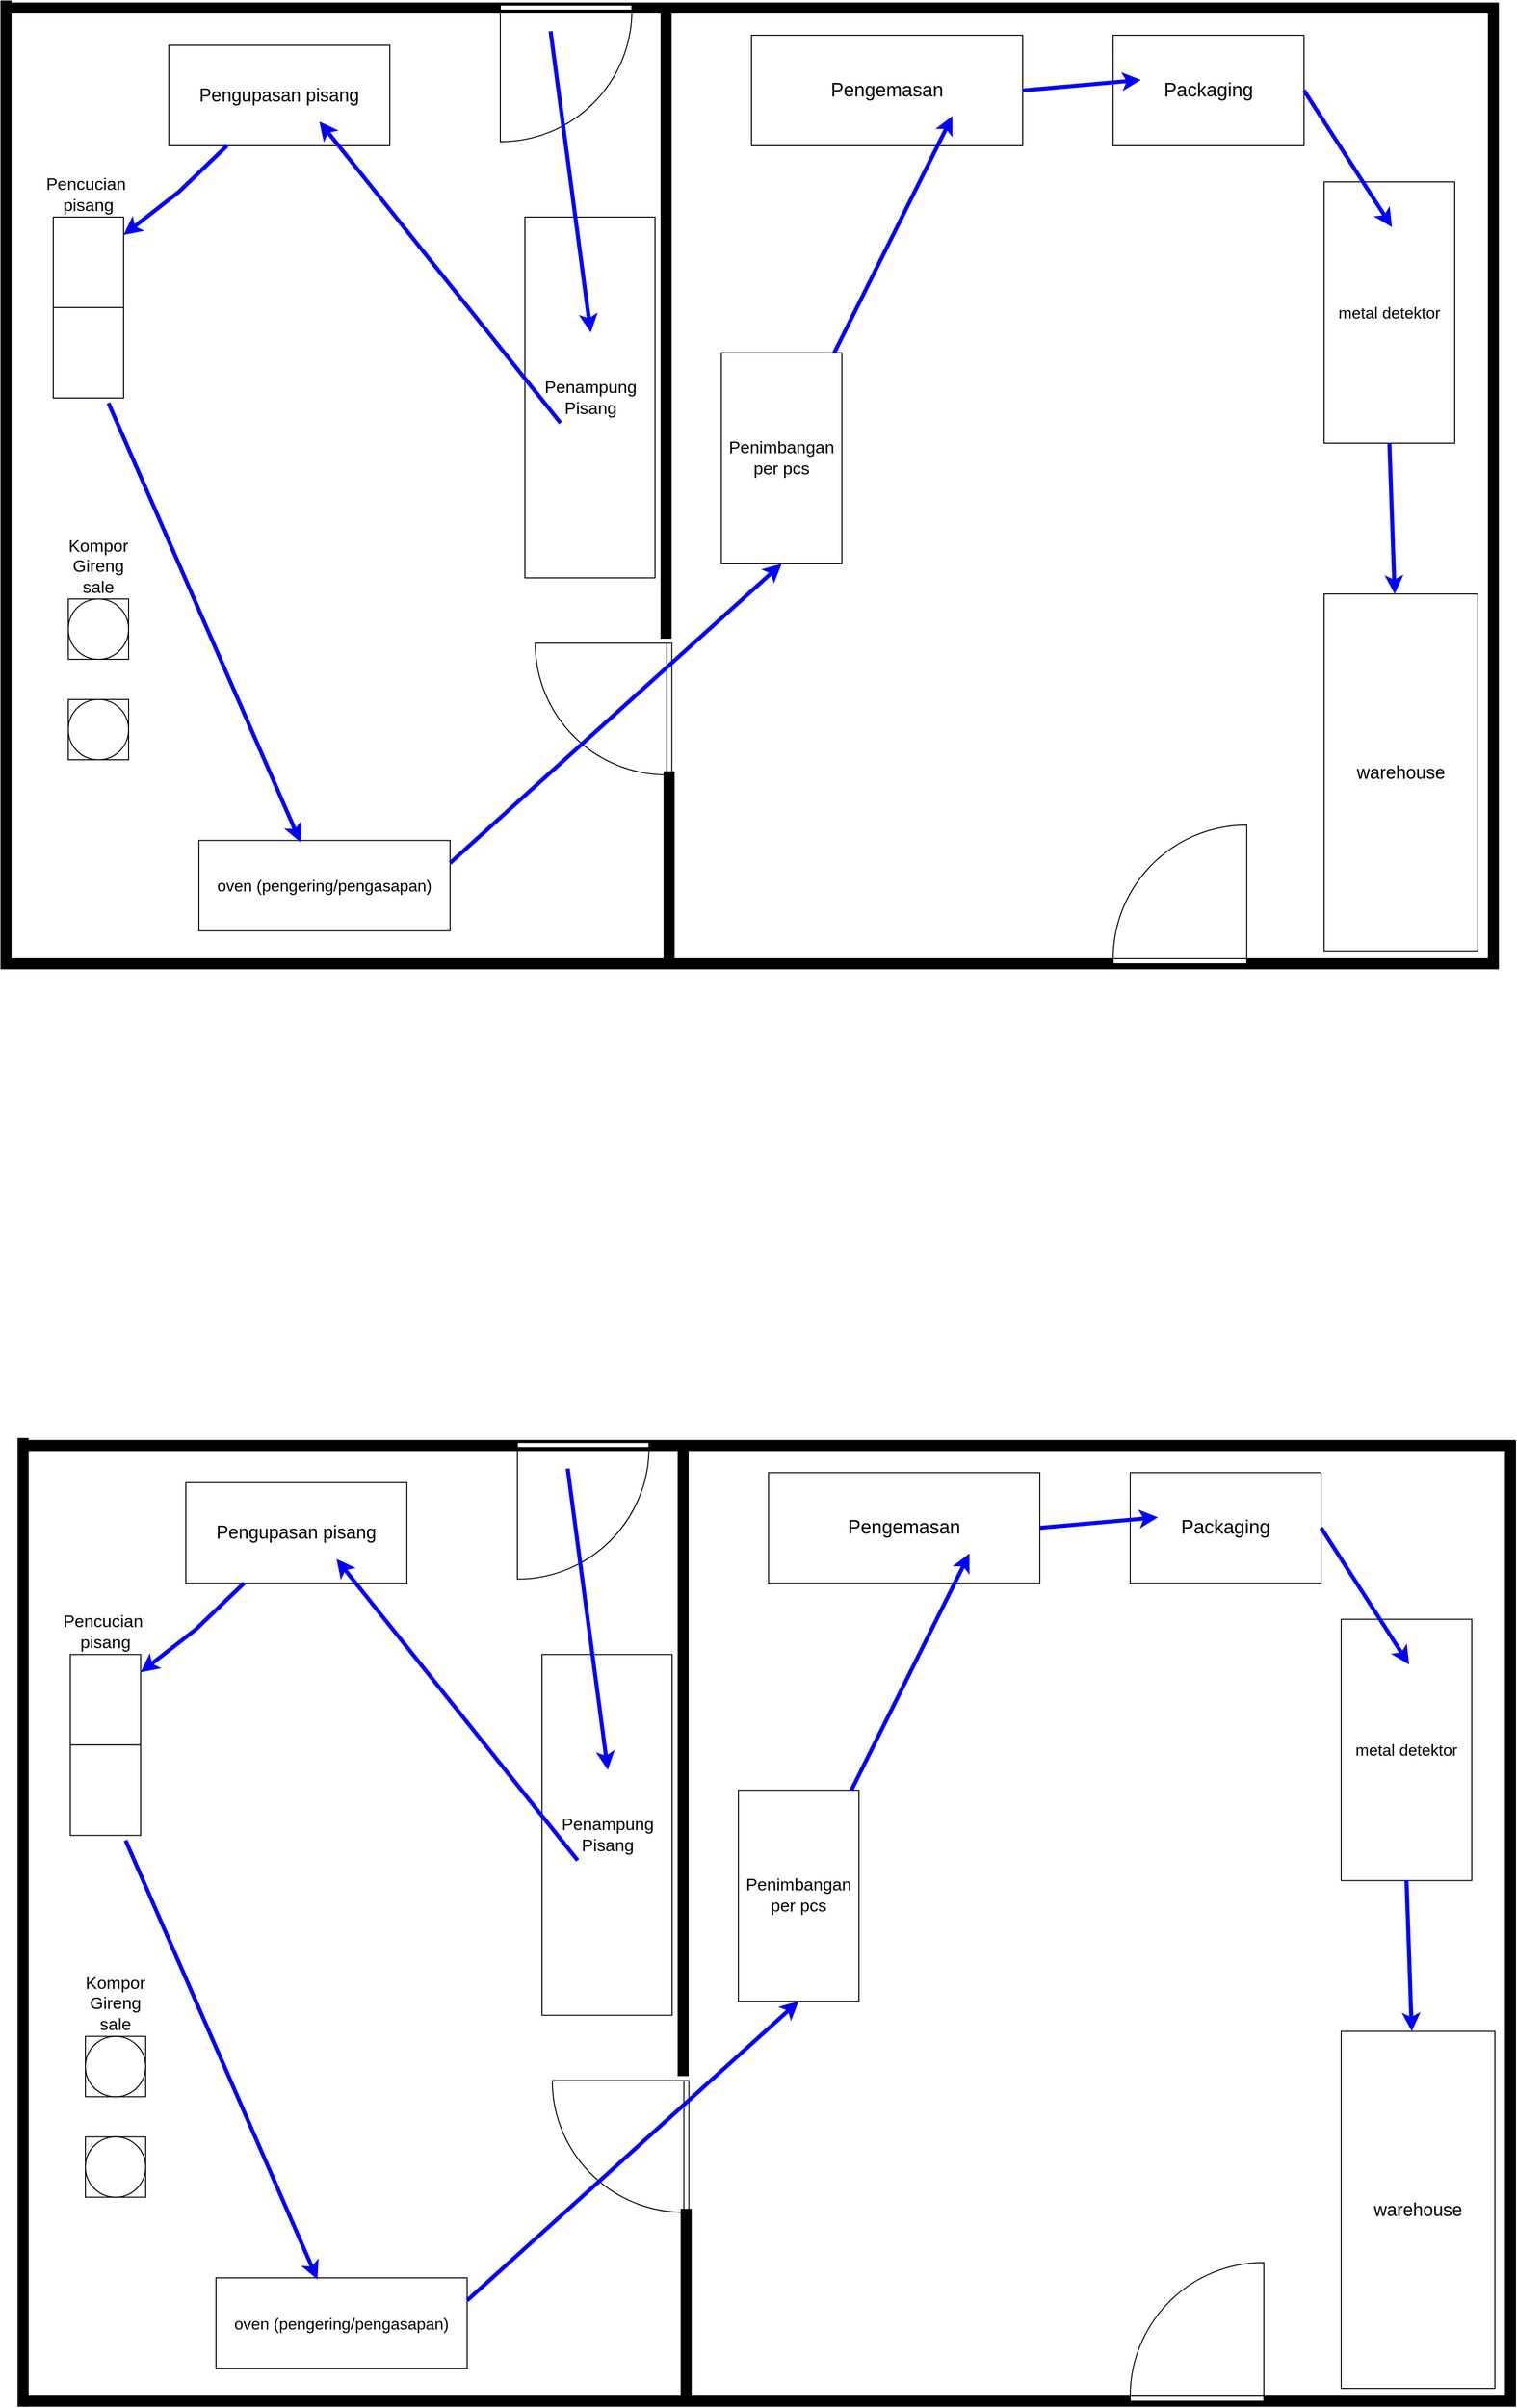 <mxfile version="20.0.4" type="github">
  <diagram name="Page-1" id="38b20595-45e3-9b7f-d5ca-b57f44c5b66d">
    <mxGraphModel dx="3757" dy="1706" grid="1" gridSize="10" guides="1" tooltips="1" connect="1" arrows="1" fold="1" page="1" pageScale="1" pageWidth="1100" pageHeight="850" background="none" math="0" shadow="0">
      <root>
        <mxCell id="0" />
        <mxCell id="1" parent="0" />
        <mxCell id="48ef80bc37b76060-128" value="" style="verticalLabelPosition=bottom;html=1;verticalAlign=top;align=center;strokeWidth=1;shape=mxgraph.floorplan.wallU;fillColor=#000000;rounded=0;shadow=0;comic=0;fontFamily=Verdana;fontSize=12;rotation=90;" parent="1" vertex="1">
          <mxGeometry x="660.25" y="229.75" width="961" height="1485.5" as="geometry" />
        </mxCell>
        <mxCell id="48ef80bc37b76060-139" value="" style="verticalLabelPosition=bottom;html=1;verticalAlign=top;align=center;strokeWidth=1;shape=mxgraph.floorplan.doorLeft;rounded=0;shadow=0;comic=0;fontFamily=Verdana;fontSize=12;rotation=90;" parent="1" vertex="1">
          <mxGeometry x="940" y="1139.25" width="131" height="110.5" as="geometry" />
        </mxCell>
        <mxCell id="48ef80bc37b76060-156" value="" style="verticalLabelPosition=bottom;html=1;verticalAlign=top;align=center;strokeWidth=1;shape=mxgraph.floorplan.wall;fillColor=#000000;direction=south;rounded=0;shadow=0;comic=0;fontFamily=Verdana;fontSize=12;" parent="1" vertex="1">
          <mxGeometry x="393" y="490" width="10" height="963" as="geometry" />
        </mxCell>
        <mxCell id="48ef80bc37b76060-162" value="" style="verticalLabelPosition=bottom;html=1;verticalAlign=top;align=center;strokeWidth=1;shape=mxgraph.floorplan.wall;fillColor=#000000;direction=south;rounded=0;shadow=0;comic=0;fontFamily=Verdana;fontSize=12;" parent="1" vertex="1">
          <mxGeometry x="1053" y="1257" width="10" height="191" as="geometry" />
        </mxCell>
        <mxCell id="48ef80bc37b76060-337" value="" style="verticalLabelPosition=bottom;html=1;verticalAlign=top;align=center;strokeWidth=1;shape=mxgraph.floorplan.wall;fillColor=#000000;rounded=0;shadow=0;comic=0;fontFamily=Verdana;fontSize=12;rotation=-90;" parent="1" vertex="1">
          <mxGeometry x="740" y="804" width="630" height="10" as="geometry" />
        </mxCell>
        <mxCell id="r9QIdPOL6kRnRsQWdKyl-6" value="" style="verticalLabelPosition=bottom;html=1;verticalAlign=top;align=center;strokeWidth=1;shape=mxgraph.floorplan.doorLeft;rounded=0;shadow=0;comic=0;fontFamily=Verdana;fontSize=12;rotation=-180;" vertex="1" parent="1">
          <mxGeometry x="1500" y="1335.5" width="133" height="112.5" as="geometry" />
        </mxCell>
        <mxCell id="r9QIdPOL6kRnRsQWdKyl-16" value="&lt;font style=&quot;font-size: 18px;&quot;&gt;warehouse&lt;/font&gt;" style="rounded=0;whiteSpace=wrap;html=1;" vertex="1" parent="1">
          <mxGeometry x="1710" y="1080" width="153" height="355.25" as="geometry" />
        </mxCell>
        <mxCell id="r9QIdPOL6kRnRsQWdKyl-18" value="&lt;font style=&quot;font-size: 19px;&quot;&gt;Packaging&lt;/font&gt;" style="rounded=0;whiteSpace=wrap;html=1;" vertex="1" parent="1">
          <mxGeometry x="1500" y="524" width="190" height="110" as="geometry" />
        </mxCell>
        <mxCell id="r9QIdPOL6kRnRsQWdKyl-19" value="&lt;font style=&quot;font-size: 19px;&quot;&gt;Pengemasan&lt;/font&gt;" style="rounded=0;whiteSpace=wrap;html=1;" vertex="1" parent="1">
          <mxGeometry x="1140" y="524" width="270" height="110" as="geometry" />
        </mxCell>
        <mxCell id="r9QIdPOL6kRnRsQWdKyl-21" value="&lt;font style=&quot;font-size: 17px;&quot;&gt;Penimbangan&lt;br&gt;per pcs&lt;/font&gt;" style="rounded=0;whiteSpace=wrap;html=1;rotation=0;" vertex="1" parent="1">
          <mxGeometry x="1110" y="840" width="120" height="210" as="geometry" />
        </mxCell>
        <mxCell id="r9QIdPOL6kRnRsQWdKyl-30" value="" style="group" vertex="1" connectable="0" parent="1">
          <mxGeometry x="445" y="705" width="70" height="180" as="geometry" />
        </mxCell>
        <mxCell id="r9QIdPOL6kRnRsQWdKyl-28" value="" style="rounded=0;whiteSpace=wrap;html=1;" vertex="1" parent="r9QIdPOL6kRnRsQWdKyl-30">
          <mxGeometry width="70" height="90" as="geometry" />
        </mxCell>
        <mxCell id="r9QIdPOL6kRnRsQWdKyl-29" value="" style="rounded=0;whiteSpace=wrap;html=1;" vertex="1" parent="r9QIdPOL6kRnRsQWdKyl-30">
          <mxGeometry y="90" width="70" height="90" as="geometry" />
        </mxCell>
        <mxCell id="r9QIdPOL6kRnRsQWdKyl-37" value="" style="group" vertex="1" connectable="0" parent="1">
          <mxGeometry x="460" y="1085" width="60" height="60" as="geometry" />
        </mxCell>
        <mxCell id="r9QIdPOL6kRnRsQWdKyl-38" value="" style="rounded=0;whiteSpace=wrap;html=1;" vertex="1" parent="r9QIdPOL6kRnRsQWdKyl-37">
          <mxGeometry width="60" height="60" as="geometry" />
        </mxCell>
        <mxCell id="r9QIdPOL6kRnRsQWdKyl-39" value="" style="ellipse;whiteSpace=wrap;html=1;aspect=fixed;" vertex="1" parent="r9QIdPOL6kRnRsQWdKyl-37">
          <mxGeometry width="60" height="60" as="geometry" />
        </mxCell>
        <mxCell id="r9QIdPOL6kRnRsQWdKyl-40" value="" style="group" vertex="1" connectable="0" parent="1">
          <mxGeometry x="460" y="1185" width="60" height="60" as="geometry" />
        </mxCell>
        <mxCell id="r9QIdPOL6kRnRsQWdKyl-41" value="" style="rounded=0;whiteSpace=wrap;html=1;" vertex="1" parent="r9QIdPOL6kRnRsQWdKyl-40">
          <mxGeometry width="60" height="60" as="geometry" />
        </mxCell>
        <mxCell id="r9QIdPOL6kRnRsQWdKyl-42" value="" style="ellipse;whiteSpace=wrap;html=1;aspect=fixed;" vertex="1" parent="r9QIdPOL6kRnRsQWdKyl-40">
          <mxGeometry width="60" height="60" as="geometry" />
        </mxCell>
        <mxCell id="r9QIdPOL6kRnRsQWdKyl-46" value="&lt;font style=&quot;font-size: 17px;&quot;&gt;Penampung&lt;br&gt;Pisang&lt;/font&gt;" style="rounded=0;whiteSpace=wrap;html=1;rotation=0;" vertex="1" parent="1">
          <mxGeometry x="914.5" y="705" width="129.5" height="359" as="geometry" />
        </mxCell>
        <mxCell id="r9QIdPOL6kRnRsQWdKyl-35" value="&lt;font style=&quot;font-size: 18px;&quot;&gt;Pengupasan pisang&lt;/font&gt;" style="rounded=0;whiteSpace=wrap;html=1;" vertex="1" parent="1">
          <mxGeometry x="560" y="534" width="220" height="100" as="geometry" />
        </mxCell>
        <mxCell id="r9QIdPOL6kRnRsQWdKyl-58" value="&lt;font style=&quot;font-size: 17px;&quot;&gt;Pencucian&amp;nbsp; pisang&lt;/font&gt;" style="text;html=1;strokeColor=none;fillColor=none;align=center;verticalAlign=middle;whiteSpace=wrap;rounded=0;" vertex="1" parent="1">
          <mxGeometry x="450" y="650" width="60" height="65" as="geometry" />
        </mxCell>
        <mxCell id="r9QIdPOL6kRnRsQWdKyl-60" value="&lt;font style=&quot;font-size: 17px;&quot;&gt;Kompor&lt;br&gt;Gireng sale&lt;/font&gt;" style="text;html=1;strokeColor=none;fillColor=none;align=center;verticalAlign=middle;whiteSpace=wrap;rounded=0;" vertex="1" parent="1">
          <mxGeometry x="460" y="1020" width="60" height="65" as="geometry" />
        </mxCell>
        <mxCell id="r9QIdPOL6kRnRsQWdKyl-61" value="" style="verticalLabelPosition=bottom;html=1;verticalAlign=top;align=center;strokeWidth=1;shape=mxgraph.floorplan.doorLeft;rounded=0;shadow=0;comic=0;fontFamily=Verdana;fontSize=12;rotation=0;" vertex="1" parent="1">
          <mxGeometry x="890" y="494" width="131" height="110.5" as="geometry" />
        </mxCell>
        <mxCell id="r9QIdPOL6kRnRsQWdKyl-32" value="&lt;font style=&quot;font-size: 16px;&quot;&gt;oven (pengering/pengasapan)&lt;/font&gt;" style="rounded=0;whiteSpace=wrap;html=1;" vertex="1" parent="1">
          <mxGeometry x="590" y="1325.25" width="250" height="90" as="geometry" />
        </mxCell>
        <mxCell id="r9QIdPOL6kRnRsQWdKyl-63" value="" style="endArrow=classic;html=1;rounded=0;exitX=0.382;exitY=0.235;exitDx=0;exitDy=0;exitPerimeter=0;entryX=0.506;entryY=0.32;entryDx=0;entryDy=0;entryPerimeter=0;strokeColor=#0000FF;strokeWidth=4;" edge="1" parent="1" source="r9QIdPOL6kRnRsQWdKyl-61" target="r9QIdPOL6kRnRsQWdKyl-46">
          <mxGeometry width="50" height="50" relative="1" as="geometry">
            <mxPoint x="1100" y="980" as="sourcePoint" />
            <mxPoint x="1150" y="930" as="targetPoint" />
          </mxGeometry>
        </mxCell>
        <mxCell id="r9QIdPOL6kRnRsQWdKyl-64" value="&lt;font style=&quot;font-size: 16px;&quot;&gt;metal detektor&lt;/font&gt;" style="rounded=0;whiteSpace=wrap;html=1;" vertex="1" parent="1">
          <mxGeometry x="1710" y="670" width="130" height="260" as="geometry" />
        </mxCell>
        <mxCell id="r9QIdPOL6kRnRsQWdKyl-65" value="" style="endArrow=classic;html=1;rounded=0;strokeColor=#0000FF;strokeWidth=4;" edge="1" parent="1" source="r9QIdPOL6kRnRsQWdKyl-35" target="r9QIdPOL6kRnRsQWdKyl-28">
          <mxGeometry width="50" height="50" relative="1" as="geometry">
            <mxPoint x="950.042" y="529.967" as="sourcePoint" />
            <mxPoint x="990.027" y="829.88" as="targetPoint" />
            <Array as="points">
              <mxPoint x="570" y="680" />
            </Array>
          </mxGeometry>
        </mxCell>
        <mxCell id="r9QIdPOL6kRnRsQWdKyl-66" value="" style="endArrow=classic;html=1;rounded=0;exitX=0.197;exitY=0.543;exitDx=0;exitDy=0;exitPerimeter=0;entryX=0.636;entryY=0.66;entryDx=0;entryDy=0;entryPerimeter=0;strokeColor=#0000FF;strokeWidth=4;" edge="1" parent="1">
          <mxGeometry width="50" height="50" relative="1" as="geometry">
            <mxPoint x="950.012" y="909.937" as="sourcePoint" />
            <mxPoint x="709.92" y="610.0" as="targetPoint" />
          </mxGeometry>
        </mxCell>
        <mxCell id="r9QIdPOL6kRnRsQWdKyl-67" value="" style="endArrow=classic;html=1;rounded=0;entryX=0.404;entryY=0.019;entryDx=0;entryDy=0;entryPerimeter=0;strokeColor=#0000FF;strokeWidth=4;" edge="1" parent="1" target="r9QIdPOL6kRnRsQWdKyl-32">
          <mxGeometry width="50" height="50" relative="1" as="geometry">
            <mxPoint x="500" y="890" as="sourcePoint" />
            <mxPoint x="570.0" y="885.0" as="targetPoint" />
          </mxGeometry>
        </mxCell>
        <mxCell id="r9QIdPOL6kRnRsQWdKyl-68" value="" style="endArrow=classic;html=1;rounded=0;entryX=0.5;entryY=1;entryDx=0;entryDy=0;strokeColor=#0000FF;exitX=1;exitY=0.25;exitDx=0;exitDy=0;strokeWidth=4;" edge="1" parent="1" source="r9QIdPOL6kRnRsQWdKyl-32" target="r9QIdPOL6kRnRsQWdKyl-21">
          <mxGeometry width="50" height="50" relative="1" as="geometry">
            <mxPoint x="649" y="808.04" as="sourcePoint" />
            <mxPoint x="840" y="1245.0" as="targetPoint" />
          </mxGeometry>
        </mxCell>
        <mxCell id="r9QIdPOL6kRnRsQWdKyl-69" value="" style="endArrow=classic;html=1;rounded=0;entryX=0.5;entryY=1;entryDx=0;entryDy=0;strokeColor=#0000FF;strokeWidth=4;" edge="1" parent="1" source="r9QIdPOL6kRnRsQWdKyl-21">
          <mxGeometry width="50" height="50" relative="1" as="geometry">
            <mxPoint x="1010" y="902.25" as="sourcePoint" />
            <mxPoint x="1340" y="604.5" as="targetPoint" />
          </mxGeometry>
        </mxCell>
        <mxCell id="r9QIdPOL6kRnRsQWdKyl-70" value="" style="endArrow=classic;html=1;rounded=0;entryX=0.5;entryY=1;entryDx=0;entryDy=0;strokeColor=#0000FF;exitX=1;exitY=0.5;exitDx=0;exitDy=0;strokeWidth=4;" edge="1" parent="1" source="r9QIdPOL6kRnRsQWdKyl-19">
          <mxGeometry width="50" height="50" relative="1" as="geometry">
            <mxPoint x="1410.003" y="804.0" as="sourcePoint" />
            <mxPoint x="1527.58" y="568.5" as="targetPoint" />
          </mxGeometry>
        </mxCell>
        <mxCell id="r9QIdPOL6kRnRsQWdKyl-71" value="" style="endArrow=classic;html=1;rounded=0;entryX=0.5;entryY=1;entryDx=0;entryDy=0;strokeColor=#0000FF;exitX=1;exitY=0.5;exitDx=0;exitDy=0;strokeWidth=4;" edge="1" parent="1" source="r9QIdPOL6kRnRsQWdKyl-18">
          <mxGeometry width="50" height="50" relative="1" as="geometry">
            <mxPoint x="1660" y="725.5" as="sourcePoint" />
            <mxPoint x="1777.58" y="715" as="targetPoint" />
          </mxGeometry>
        </mxCell>
        <mxCell id="r9QIdPOL6kRnRsQWdKyl-72" value="" style="endArrow=classic;html=1;rounded=0;strokeColor=#0000FF;exitX=0.5;exitY=1;exitDx=0;exitDy=0;strokeWidth=4;" edge="1" parent="1" source="r9QIdPOL6kRnRsQWdKyl-64" target="r9QIdPOL6kRnRsQWdKyl-16">
          <mxGeometry width="50" height="50" relative="1" as="geometry">
            <mxPoint x="1700" y="589" as="sourcePoint" />
            <mxPoint x="1787.58" y="725.0" as="targetPoint" />
          </mxGeometry>
        </mxCell>
        <mxCell id="r9QIdPOL6kRnRsQWdKyl-73" value="" style="verticalLabelPosition=bottom;html=1;verticalAlign=top;align=center;strokeWidth=1;shape=mxgraph.floorplan.wallU;fillColor=#000000;rounded=0;shadow=0;comic=0;fontFamily=Verdana;fontSize=12;rotation=90;" vertex="1" parent="1">
          <mxGeometry x="677.25" y="1660" width="961" height="1485.5" as="geometry" />
        </mxCell>
        <mxCell id="r9QIdPOL6kRnRsQWdKyl-74" value="" style="verticalLabelPosition=bottom;html=1;verticalAlign=top;align=center;strokeWidth=1;shape=mxgraph.floorplan.doorLeft;rounded=0;shadow=0;comic=0;fontFamily=Verdana;fontSize=12;rotation=90;" vertex="1" parent="1">
          <mxGeometry x="957" y="2569.5" width="131" height="110.5" as="geometry" />
        </mxCell>
        <mxCell id="r9QIdPOL6kRnRsQWdKyl-75" value="" style="verticalLabelPosition=bottom;html=1;verticalAlign=top;align=center;strokeWidth=1;shape=mxgraph.floorplan.wall;fillColor=#000000;direction=south;rounded=0;shadow=0;comic=0;fontFamily=Verdana;fontSize=12;" vertex="1" parent="1">
          <mxGeometry x="410" y="1920.25" width="10" height="963" as="geometry" />
        </mxCell>
        <mxCell id="r9QIdPOL6kRnRsQWdKyl-76" value="" style="verticalLabelPosition=bottom;html=1;verticalAlign=top;align=center;strokeWidth=1;shape=mxgraph.floorplan.wall;fillColor=#000000;direction=south;rounded=0;shadow=0;comic=0;fontFamily=Verdana;fontSize=12;" vertex="1" parent="1">
          <mxGeometry x="1070" y="2687.25" width="10" height="191" as="geometry" />
        </mxCell>
        <mxCell id="r9QIdPOL6kRnRsQWdKyl-77" value="" style="verticalLabelPosition=bottom;html=1;verticalAlign=top;align=center;strokeWidth=1;shape=mxgraph.floorplan.wall;fillColor=#000000;rounded=0;shadow=0;comic=0;fontFamily=Verdana;fontSize=12;rotation=-90;" vertex="1" parent="1">
          <mxGeometry x="757" y="2234.25" width="630" height="10" as="geometry" />
        </mxCell>
        <mxCell id="r9QIdPOL6kRnRsQWdKyl-78" value="" style="verticalLabelPosition=bottom;html=1;verticalAlign=top;align=center;strokeWidth=1;shape=mxgraph.floorplan.doorLeft;rounded=0;shadow=0;comic=0;fontFamily=Verdana;fontSize=12;rotation=-180;" vertex="1" parent="1">
          <mxGeometry x="1517" y="2765.75" width="133" height="112.5" as="geometry" />
        </mxCell>
        <mxCell id="r9QIdPOL6kRnRsQWdKyl-79" value="&lt;font style=&quot;font-size: 18px;&quot;&gt;warehouse&lt;/font&gt;" style="rounded=0;whiteSpace=wrap;html=1;" vertex="1" parent="1">
          <mxGeometry x="1727" y="2510.25" width="153" height="355.25" as="geometry" />
        </mxCell>
        <mxCell id="r9QIdPOL6kRnRsQWdKyl-80" value="&lt;font style=&quot;font-size: 19px;&quot;&gt;Packaging&lt;/font&gt;" style="rounded=0;whiteSpace=wrap;html=1;" vertex="1" parent="1">
          <mxGeometry x="1517" y="1954.25" width="190" height="110" as="geometry" />
        </mxCell>
        <mxCell id="r9QIdPOL6kRnRsQWdKyl-81" value="&lt;font style=&quot;font-size: 19px;&quot;&gt;Pengemasan&lt;/font&gt;" style="rounded=0;whiteSpace=wrap;html=1;" vertex="1" parent="1">
          <mxGeometry x="1157" y="1954.25" width="270" height="110" as="geometry" />
        </mxCell>
        <mxCell id="r9QIdPOL6kRnRsQWdKyl-82" value="&lt;font style=&quot;font-size: 17px;&quot;&gt;Penimbangan&lt;br&gt;per pcs&lt;/font&gt;" style="rounded=0;whiteSpace=wrap;html=1;rotation=0;" vertex="1" parent="1">
          <mxGeometry x="1127" y="2270.25" width="120" height="210" as="geometry" />
        </mxCell>
        <mxCell id="r9QIdPOL6kRnRsQWdKyl-83" value="" style="group" vertex="1" connectable="0" parent="1">
          <mxGeometry x="462" y="2135.25" width="70" height="180" as="geometry" />
        </mxCell>
        <mxCell id="r9QIdPOL6kRnRsQWdKyl-84" value="" style="rounded=0;whiteSpace=wrap;html=1;" vertex="1" parent="r9QIdPOL6kRnRsQWdKyl-83">
          <mxGeometry width="70" height="90" as="geometry" />
        </mxCell>
        <mxCell id="r9QIdPOL6kRnRsQWdKyl-85" value="" style="rounded=0;whiteSpace=wrap;html=1;" vertex="1" parent="r9QIdPOL6kRnRsQWdKyl-83">
          <mxGeometry y="90" width="70" height="90" as="geometry" />
        </mxCell>
        <mxCell id="r9QIdPOL6kRnRsQWdKyl-86" value="" style="group" vertex="1" connectable="0" parent="1">
          <mxGeometry x="477" y="2515.25" width="60" height="60" as="geometry" />
        </mxCell>
        <mxCell id="r9QIdPOL6kRnRsQWdKyl-87" value="" style="rounded=0;whiteSpace=wrap;html=1;" vertex="1" parent="r9QIdPOL6kRnRsQWdKyl-86">
          <mxGeometry width="60" height="60" as="geometry" />
        </mxCell>
        <mxCell id="r9QIdPOL6kRnRsQWdKyl-88" value="" style="ellipse;whiteSpace=wrap;html=1;aspect=fixed;" vertex="1" parent="r9QIdPOL6kRnRsQWdKyl-86">
          <mxGeometry width="60" height="60" as="geometry" />
        </mxCell>
        <mxCell id="r9QIdPOL6kRnRsQWdKyl-89" value="" style="group" vertex="1" connectable="0" parent="1">
          <mxGeometry x="477" y="2615.25" width="60" height="60" as="geometry" />
        </mxCell>
        <mxCell id="r9QIdPOL6kRnRsQWdKyl-90" value="" style="rounded=0;whiteSpace=wrap;html=1;" vertex="1" parent="r9QIdPOL6kRnRsQWdKyl-89">
          <mxGeometry width="60" height="60" as="geometry" />
        </mxCell>
        <mxCell id="r9QIdPOL6kRnRsQWdKyl-91" value="" style="ellipse;whiteSpace=wrap;html=1;aspect=fixed;" vertex="1" parent="r9QIdPOL6kRnRsQWdKyl-89">
          <mxGeometry width="60" height="60" as="geometry" />
        </mxCell>
        <mxCell id="r9QIdPOL6kRnRsQWdKyl-92" value="&lt;font style=&quot;font-size: 17px;&quot;&gt;Penampung&lt;br&gt;Pisang&lt;/font&gt;" style="rounded=0;whiteSpace=wrap;html=1;rotation=0;" vertex="1" parent="1">
          <mxGeometry x="931.5" y="2135.25" width="129.5" height="359" as="geometry" />
        </mxCell>
        <mxCell id="r9QIdPOL6kRnRsQWdKyl-93" value="&lt;font style=&quot;font-size: 18px;&quot;&gt;Pengupasan pisang&lt;/font&gt;" style="rounded=0;whiteSpace=wrap;html=1;" vertex="1" parent="1">
          <mxGeometry x="577" y="1964.25" width="220" height="100" as="geometry" />
        </mxCell>
        <mxCell id="r9QIdPOL6kRnRsQWdKyl-94" value="&lt;font style=&quot;font-size: 17px;&quot;&gt;Pencucian&amp;nbsp; pisang&lt;/font&gt;" style="text;html=1;strokeColor=none;fillColor=none;align=center;verticalAlign=middle;whiteSpace=wrap;rounded=0;" vertex="1" parent="1">
          <mxGeometry x="467" y="2080.25" width="60" height="65" as="geometry" />
        </mxCell>
        <mxCell id="r9QIdPOL6kRnRsQWdKyl-95" value="&lt;font style=&quot;font-size: 17px;&quot;&gt;Kompor&lt;br&gt;Gireng sale&lt;/font&gt;" style="text;html=1;strokeColor=none;fillColor=none;align=center;verticalAlign=middle;whiteSpace=wrap;rounded=0;" vertex="1" parent="1">
          <mxGeometry x="477" y="2450.25" width="60" height="65" as="geometry" />
        </mxCell>
        <mxCell id="r9QIdPOL6kRnRsQWdKyl-96" value="" style="verticalLabelPosition=bottom;html=1;verticalAlign=top;align=center;strokeWidth=1;shape=mxgraph.floorplan.doorLeft;rounded=0;shadow=0;comic=0;fontFamily=Verdana;fontSize=12;rotation=0;" vertex="1" parent="1">
          <mxGeometry x="907" y="1924.25" width="131" height="110.5" as="geometry" />
        </mxCell>
        <mxCell id="r9QIdPOL6kRnRsQWdKyl-97" value="&lt;font style=&quot;font-size: 16px;&quot;&gt;oven (pengering/pengasapan)&lt;/font&gt;" style="rounded=0;whiteSpace=wrap;html=1;" vertex="1" parent="1">
          <mxGeometry x="607" y="2755.5" width="250" height="90" as="geometry" />
        </mxCell>
        <mxCell id="r9QIdPOL6kRnRsQWdKyl-98" value="" style="endArrow=classic;html=1;rounded=0;exitX=0.382;exitY=0.235;exitDx=0;exitDy=0;exitPerimeter=0;entryX=0.506;entryY=0.32;entryDx=0;entryDy=0;entryPerimeter=0;strokeColor=#0000FF;strokeWidth=4;" edge="1" parent="1" source="r9QIdPOL6kRnRsQWdKyl-96" target="r9QIdPOL6kRnRsQWdKyl-92">
          <mxGeometry width="50" height="50" relative="1" as="geometry">
            <mxPoint x="1117" y="2410.25" as="sourcePoint" />
            <mxPoint x="1167" y="2360.25" as="targetPoint" />
          </mxGeometry>
        </mxCell>
        <mxCell id="r9QIdPOL6kRnRsQWdKyl-99" value="&lt;font style=&quot;font-size: 16px;&quot;&gt;metal detektor&lt;/font&gt;" style="rounded=0;whiteSpace=wrap;html=1;" vertex="1" parent="1">
          <mxGeometry x="1727" y="2100.25" width="130" height="260" as="geometry" />
        </mxCell>
        <mxCell id="r9QIdPOL6kRnRsQWdKyl-100" value="" style="endArrow=classic;html=1;rounded=0;strokeColor=#0000FF;strokeWidth=4;" edge="1" parent="1" source="r9QIdPOL6kRnRsQWdKyl-93" target="r9QIdPOL6kRnRsQWdKyl-84">
          <mxGeometry width="50" height="50" relative="1" as="geometry">
            <mxPoint x="967.042" y="1960.217" as="sourcePoint" />
            <mxPoint x="1007.027" y="2260.13" as="targetPoint" />
            <Array as="points">
              <mxPoint x="587" y="2110.25" />
            </Array>
          </mxGeometry>
        </mxCell>
        <mxCell id="r9QIdPOL6kRnRsQWdKyl-101" value="" style="endArrow=classic;html=1;rounded=0;exitX=0.197;exitY=0.543;exitDx=0;exitDy=0;exitPerimeter=0;entryX=0.636;entryY=0.66;entryDx=0;entryDy=0;entryPerimeter=0;strokeColor=#0000FF;strokeWidth=4;" edge="1" parent="1">
          <mxGeometry width="50" height="50" relative="1" as="geometry">
            <mxPoint x="967.012" y="2340.187" as="sourcePoint" />
            <mxPoint x="726.92" y="2040.25" as="targetPoint" />
          </mxGeometry>
        </mxCell>
        <mxCell id="r9QIdPOL6kRnRsQWdKyl-102" value="" style="endArrow=classic;html=1;rounded=0;entryX=0.404;entryY=0.019;entryDx=0;entryDy=0;entryPerimeter=0;strokeColor=#0000FF;strokeWidth=4;" edge="1" parent="1" target="r9QIdPOL6kRnRsQWdKyl-97">
          <mxGeometry width="50" height="50" relative="1" as="geometry">
            <mxPoint x="517" y="2320.25" as="sourcePoint" />
            <mxPoint x="587.0" y="2315.25" as="targetPoint" />
          </mxGeometry>
        </mxCell>
        <mxCell id="r9QIdPOL6kRnRsQWdKyl-103" value="" style="endArrow=classic;html=1;rounded=0;entryX=0.5;entryY=1;entryDx=0;entryDy=0;strokeColor=#0000FF;exitX=1;exitY=0.25;exitDx=0;exitDy=0;strokeWidth=4;" edge="1" parent="1" source="r9QIdPOL6kRnRsQWdKyl-97" target="r9QIdPOL6kRnRsQWdKyl-82">
          <mxGeometry width="50" height="50" relative="1" as="geometry">
            <mxPoint x="666" y="2238.29" as="sourcePoint" />
            <mxPoint x="857" y="2675.25" as="targetPoint" />
          </mxGeometry>
        </mxCell>
        <mxCell id="r9QIdPOL6kRnRsQWdKyl-104" value="" style="endArrow=classic;html=1;rounded=0;entryX=0.5;entryY=1;entryDx=0;entryDy=0;strokeColor=#0000FF;strokeWidth=4;" edge="1" parent="1" source="r9QIdPOL6kRnRsQWdKyl-82">
          <mxGeometry width="50" height="50" relative="1" as="geometry">
            <mxPoint x="1027" y="2332.5" as="sourcePoint" />
            <mxPoint x="1357" y="2034.75" as="targetPoint" />
          </mxGeometry>
        </mxCell>
        <mxCell id="r9QIdPOL6kRnRsQWdKyl-105" value="" style="endArrow=classic;html=1;rounded=0;entryX=0.5;entryY=1;entryDx=0;entryDy=0;strokeColor=#0000FF;exitX=1;exitY=0.5;exitDx=0;exitDy=0;strokeWidth=4;" edge="1" parent="1" source="r9QIdPOL6kRnRsQWdKyl-81">
          <mxGeometry width="50" height="50" relative="1" as="geometry">
            <mxPoint x="1427.003" y="2234.25" as="sourcePoint" />
            <mxPoint x="1544.58" y="1998.75" as="targetPoint" />
          </mxGeometry>
        </mxCell>
        <mxCell id="r9QIdPOL6kRnRsQWdKyl-106" value="" style="endArrow=classic;html=1;rounded=0;entryX=0.5;entryY=1;entryDx=0;entryDy=0;strokeColor=#0000FF;exitX=1;exitY=0.5;exitDx=0;exitDy=0;strokeWidth=4;" edge="1" parent="1" source="r9QIdPOL6kRnRsQWdKyl-80">
          <mxGeometry width="50" height="50" relative="1" as="geometry">
            <mxPoint x="1677" y="2155.75" as="sourcePoint" />
            <mxPoint x="1794.58" y="2145.25" as="targetPoint" />
          </mxGeometry>
        </mxCell>
        <mxCell id="r9QIdPOL6kRnRsQWdKyl-107" value="" style="endArrow=classic;html=1;rounded=0;strokeColor=#0000FF;exitX=0.5;exitY=1;exitDx=0;exitDy=0;strokeWidth=4;" edge="1" parent="1" source="r9QIdPOL6kRnRsQWdKyl-99" target="r9QIdPOL6kRnRsQWdKyl-79">
          <mxGeometry width="50" height="50" relative="1" as="geometry">
            <mxPoint x="1717" y="2019.25" as="sourcePoint" />
            <mxPoint x="1804.58" y="2155.25" as="targetPoint" />
          </mxGeometry>
        </mxCell>
      </root>
    </mxGraphModel>
  </diagram>
</mxfile>
